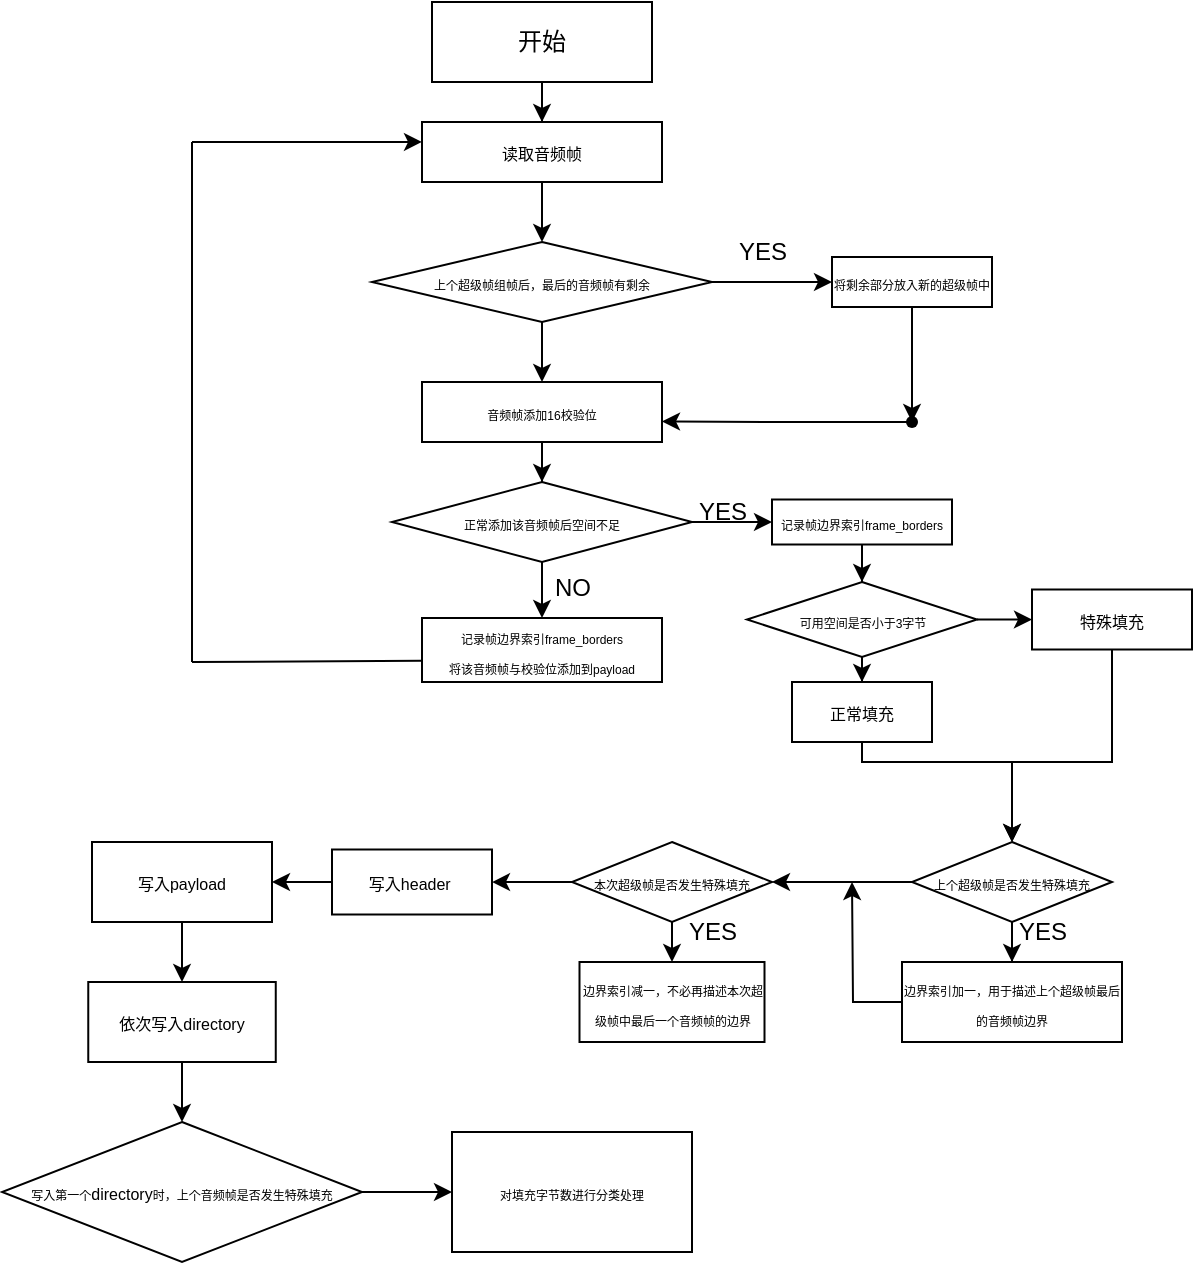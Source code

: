 <mxfile version="26.1.2">
  <diagram name="第 1 页" id="n6e04V7jjncT3Dm4Qbx1">
    <mxGraphModel dx="574" dy="1458" grid="1" gridSize="10" guides="1" tooltips="1" connect="1" arrows="1" fold="1" page="1" pageScale="1" pageWidth="827" pageHeight="1169" math="0" shadow="0">
      <root>
        <mxCell id="0" />
        <mxCell id="1" parent="0" />
        <mxCell id="FQrFjegRPgmL6ipm70EM-15" value="" style="edgeStyle=orthogonalEdgeStyle;rounded=0;orthogonalLoop=1;jettySize=auto;html=1;" edge="1" parent="1" source="H_5QPLYrO2WsYd4f-BC5-1" target="FQrFjegRPgmL6ipm70EM-16">
          <mxGeometry relative="1" as="geometry">
            <mxPoint x="275" y="50" as="targetPoint" />
          </mxGeometry>
        </mxCell>
        <mxCell id="H_5QPLYrO2WsYd4f-BC5-1" value="开始" style="rounded=0;whiteSpace=wrap;html=1;" parent="1" vertex="1">
          <mxGeometry x="220" y="-30" width="110" height="40" as="geometry" />
        </mxCell>
        <mxCell id="H_5QPLYrO2WsYd4f-BC5-11" value="" style="edgeStyle=orthogonalEdgeStyle;rounded=0;orthogonalLoop=1;jettySize=auto;html=1;" parent="1" source="H_5QPLYrO2WsYd4f-BC5-8" target="H_5QPLYrO2WsYd4f-BC5-10" edge="1">
          <mxGeometry relative="1" as="geometry" />
        </mxCell>
        <mxCell id="H_5QPLYrO2WsYd4f-BC5-14" value="" style="edgeStyle=orthogonalEdgeStyle;rounded=0;orthogonalLoop=1;jettySize=auto;html=1;" parent="1" source="H_5QPLYrO2WsYd4f-BC5-8" target="H_5QPLYrO2WsYd4f-BC5-13" edge="1">
          <mxGeometry relative="1" as="geometry" />
        </mxCell>
        <mxCell id="H_5QPLYrO2WsYd4f-BC5-8" value="&lt;font style=&quot;font-size: 6px;&quot;&gt;上个超级帧组帧后，最后的音频帧有剩余&lt;/font&gt;" style="rhombus;whiteSpace=wrap;html=1;rounded=0;" parent="1" vertex="1">
          <mxGeometry x="190" y="90" width="170" height="40" as="geometry" />
        </mxCell>
        <mxCell id="H_5QPLYrO2WsYd4f-BC5-16" value="" style="edgeStyle=orthogonalEdgeStyle;rounded=0;orthogonalLoop=1;jettySize=auto;html=1;" parent="1" source="H_5QPLYrO2WsYd4f-BC5-10" target="H_5QPLYrO2WsYd4f-BC5-15" edge="1">
          <mxGeometry relative="1" as="geometry" />
        </mxCell>
        <mxCell id="H_5QPLYrO2WsYd4f-BC5-10" value="&lt;font style=&quot;font-size: 6px;&quot;&gt;将剩余部分放入新的超级帧中&lt;/font&gt;" style="whiteSpace=wrap;html=1;rounded=0;" parent="1" vertex="1">
          <mxGeometry x="420" y="97.5" width="80" height="25" as="geometry" />
        </mxCell>
        <mxCell id="H_5QPLYrO2WsYd4f-BC5-12" value="YES" style="text;html=1;align=center;verticalAlign=middle;resizable=0;points=[];autosize=1;strokeColor=none;fillColor=none;" parent="1" vertex="1">
          <mxGeometry x="360" y="80" width="50" height="30" as="geometry" />
        </mxCell>
        <mxCell id="H_5QPLYrO2WsYd4f-BC5-21" value="" style="edgeStyle=orthogonalEdgeStyle;rounded=0;orthogonalLoop=1;jettySize=auto;html=1;" parent="1" source="H_5QPLYrO2WsYd4f-BC5-13" target="H_5QPLYrO2WsYd4f-BC5-20" edge="1">
          <mxGeometry relative="1" as="geometry" />
        </mxCell>
        <mxCell id="H_5QPLYrO2WsYd4f-BC5-13" value="&lt;font style=&quot;font-size: 6px;&quot;&gt;音频帧添加16校验位&lt;/font&gt;" style="rounded=0;whiteSpace=wrap;html=1;" parent="1" vertex="1">
          <mxGeometry x="215" y="160" width="120" height="30" as="geometry" />
        </mxCell>
        <mxCell id="H_5QPLYrO2WsYd4f-BC5-17" value="" style="edgeStyle=orthogonalEdgeStyle;rounded=0;orthogonalLoop=1;jettySize=auto;html=1;" parent="1" source="H_5QPLYrO2WsYd4f-BC5-15" edge="1">
          <mxGeometry relative="1" as="geometry">
            <mxPoint x="460" y="179.75" as="sourcePoint" />
            <mxPoint x="335" y="179.75" as="targetPoint" />
            <Array as="points" />
          </mxGeometry>
        </mxCell>
        <mxCell id="FQrFjegRPgmL6ipm70EM-2" value="" style="edgeStyle=orthogonalEdgeStyle;rounded=0;orthogonalLoop=1;jettySize=auto;html=1;" edge="1" parent="1" source="H_5QPLYrO2WsYd4f-BC5-20" target="FQrFjegRPgmL6ipm70EM-1">
          <mxGeometry relative="1" as="geometry" />
        </mxCell>
        <mxCell id="FQrFjegRPgmL6ipm70EM-5" value="" style="edgeStyle=orthogonalEdgeStyle;rounded=0;orthogonalLoop=1;jettySize=auto;html=1;" edge="1" parent="1" source="H_5QPLYrO2WsYd4f-BC5-20" target="FQrFjegRPgmL6ipm70EM-4">
          <mxGeometry relative="1" as="geometry" />
        </mxCell>
        <mxCell id="H_5QPLYrO2WsYd4f-BC5-20" value="&lt;font style=&quot;font-size: 6px;&quot;&gt;正常添加该音频帧后空间不足&lt;/font&gt;" style="rhombus;whiteSpace=wrap;html=1;rounded=0;" parent="1" vertex="1">
          <mxGeometry x="200" y="210" width="150" height="40" as="geometry" />
        </mxCell>
        <mxCell id="H_5QPLYrO2WsYd4f-BC5-23" value="" style="edgeStyle=orthogonalEdgeStyle;rounded=0;orthogonalLoop=1;jettySize=auto;html=1;" parent="1" target="H_5QPLYrO2WsYd4f-BC5-15" edge="1">
          <mxGeometry relative="1" as="geometry">
            <mxPoint x="460" y="179.75" as="sourcePoint" />
            <mxPoint x="335" y="179.75" as="targetPoint" />
            <Array as="points" />
          </mxGeometry>
        </mxCell>
        <mxCell id="H_5QPLYrO2WsYd4f-BC5-15" value="" style="shape=waypoint;sketch=0;size=6;pointerEvents=1;points=[];fillColor=default;resizable=0;rotatable=0;perimeter=centerPerimeter;snapToPoint=1;rounded=0;" parent="1" vertex="1">
          <mxGeometry x="450" y="170" width="20" height="20" as="geometry" />
        </mxCell>
        <mxCell id="FQrFjegRPgmL6ipm70EM-1" value="&lt;div&gt;&lt;span style=&quot;font-size: 6px; background-color: transparent; color: light-dark(rgb(0, 0, 0), rgb(255, 255, 255));&quot;&gt;记录帧边界索引frame_borders&lt;/span&gt;&lt;/div&gt;&lt;div&gt;&lt;span style=&quot;font-size: 6px; background-color: transparent; color: light-dark(rgb(0, 0, 0), rgb(255, 255, 255));&quot;&gt;将该音频帧与校验位添加到payload&lt;/span&gt;&lt;/div&gt;" style="rounded=0;whiteSpace=wrap;html=1;" vertex="1" parent="1">
          <mxGeometry x="215" y="278" width="120" height="32" as="geometry" />
        </mxCell>
        <mxCell id="FQrFjegRPgmL6ipm70EM-3" value="NO" style="text;html=1;align=center;verticalAlign=middle;resizable=0;points=[];autosize=1;strokeColor=none;fillColor=none;" vertex="1" parent="1">
          <mxGeometry x="270" y="248" width="40" height="30" as="geometry" />
        </mxCell>
        <mxCell id="FQrFjegRPgmL6ipm70EM-9" value="" style="edgeStyle=orthogonalEdgeStyle;rounded=0;orthogonalLoop=1;jettySize=auto;html=1;" edge="1" parent="1" source="FQrFjegRPgmL6ipm70EM-4" target="FQrFjegRPgmL6ipm70EM-8">
          <mxGeometry relative="1" as="geometry" />
        </mxCell>
        <mxCell id="FQrFjegRPgmL6ipm70EM-4" value="&lt;font style=&quot;font-size: 6px;&quot;&gt;记录帧边界索引&lt;/font&gt;&lt;span style=&quot;font-size: 6px;&quot;&gt;frame_borders&lt;/span&gt;" style="whiteSpace=wrap;html=1;rounded=0;" vertex="1" parent="1">
          <mxGeometry x="390" y="218.75" width="90" height="22.5" as="geometry" />
        </mxCell>
        <mxCell id="FQrFjegRPgmL6ipm70EM-26" value="" style="edgeStyle=orthogonalEdgeStyle;rounded=0;orthogonalLoop=1;jettySize=auto;html=1;" edge="1" parent="1" source="FQrFjegRPgmL6ipm70EM-8" target="FQrFjegRPgmL6ipm70EM-25">
          <mxGeometry relative="1" as="geometry" />
        </mxCell>
        <mxCell id="FQrFjegRPgmL6ipm70EM-28" value="" style="edgeStyle=orthogonalEdgeStyle;rounded=0;orthogonalLoop=1;jettySize=auto;html=1;" edge="1" parent="1" source="FQrFjegRPgmL6ipm70EM-8" target="FQrFjegRPgmL6ipm70EM-27">
          <mxGeometry relative="1" as="geometry" />
        </mxCell>
        <mxCell id="FQrFjegRPgmL6ipm70EM-8" value="&lt;font style=&quot;font-size: 6px;&quot;&gt;可用空间是否小于3字节&lt;/font&gt;" style="rhombus;whiteSpace=wrap;html=1;rounded=0;" vertex="1" parent="1">
          <mxGeometry x="377.5" y="260" width="115" height="37.5" as="geometry" />
        </mxCell>
        <mxCell id="FQrFjegRPgmL6ipm70EM-10" value="YES" style="text;html=1;align=center;verticalAlign=middle;resizable=0;points=[];autosize=1;strokeColor=none;fillColor=none;" vertex="1" parent="1">
          <mxGeometry x="340" y="210" width="50" height="30" as="geometry" />
        </mxCell>
        <mxCell id="FQrFjegRPgmL6ipm70EM-16" value="&lt;font style=&quot;font-size: 8px;&quot;&gt;读取音频帧&lt;/font&gt;" style="rounded=0;whiteSpace=wrap;html=1;" vertex="1" parent="1">
          <mxGeometry x="215" y="30" width="120" height="30" as="geometry" />
        </mxCell>
        <mxCell id="FQrFjegRPgmL6ipm70EM-19" value="" style="endArrow=classic;html=1;rounded=0;exitX=0.5;exitY=1;exitDx=0;exitDy=0;entryX=0.5;entryY=0;entryDx=0;entryDy=0;" edge="1" parent="1" source="FQrFjegRPgmL6ipm70EM-16" target="H_5QPLYrO2WsYd4f-BC5-8">
          <mxGeometry width="50" height="50" relative="1" as="geometry">
            <mxPoint x="270" y="110" as="sourcePoint" />
            <mxPoint x="320" y="60" as="targetPoint" />
          </mxGeometry>
        </mxCell>
        <mxCell id="FQrFjegRPgmL6ipm70EM-22" value="" style="endArrow=none;html=1;rounded=0;" edge="1" parent="1">
          <mxGeometry width="50" height="50" relative="1" as="geometry">
            <mxPoint x="100" y="300" as="sourcePoint" />
            <mxPoint x="100" y="40" as="targetPoint" />
          </mxGeometry>
        </mxCell>
        <mxCell id="FQrFjegRPgmL6ipm70EM-23" value="" style="endArrow=classic;html=1;rounded=0;entryX=0;entryY=0.333;entryDx=0;entryDy=0;entryPerimeter=0;" edge="1" parent="1" target="FQrFjegRPgmL6ipm70EM-16">
          <mxGeometry width="50" height="50" relative="1" as="geometry">
            <mxPoint x="100" y="40" as="sourcePoint" />
            <mxPoint x="320" y="140" as="targetPoint" />
          </mxGeometry>
        </mxCell>
        <mxCell id="FQrFjegRPgmL6ipm70EM-24" value="" style="endArrow=none;html=1;rounded=0;exitX=0;exitY=0.669;exitDx=0;exitDy=0;exitPerimeter=0;" edge="1" parent="1" source="FQrFjegRPgmL6ipm70EM-1">
          <mxGeometry width="50" height="50" relative="1" as="geometry">
            <mxPoint x="215.0" y="297.828" as="sourcePoint" />
            <mxPoint x="100" y="300" as="targetPoint" />
          </mxGeometry>
        </mxCell>
        <mxCell id="FQrFjegRPgmL6ipm70EM-31" value="" style="edgeStyle=orthogonalEdgeStyle;rounded=0;orthogonalLoop=1;jettySize=auto;html=1;" edge="1" parent="1" source="FQrFjegRPgmL6ipm70EM-25" target="FQrFjegRPgmL6ipm70EM-29">
          <mxGeometry relative="1" as="geometry">
            <Array as="points">
              <mxPoint x="435" y="350" />
              <mxPoint x="510" y="350" />
            </Array>
          </mxGeometry>
        </mxCell>
        <mxCell id="FQrFjegRPgmL6ipm70EM-25" value="&lt;font style=&quot;font-size: 8px;&quot;&gt;正常填充&lt;/font&gt;" style="whiteSpace=wrap;html=1;rounded=0;" vertex="1" parent="1">
          <mxGeometry x="400" y="310" width="70" height="30" as="geometry" />
        </mxCell>
        <mxCell id="FQrFjegRPgmL6ipm70EM-30" value="" style="edgeStyle=orthogonalEdgeStyle;rounded=0;orthogonalLoop=1;jettySize=auto;html=1;" edge="1" parent="1" source="FQrFjegRPgmL6ipm70EM-27" target="FQrFjegRPgmL6ipm70EM-29">
          <mxGeometry relative="1" as="geometry">
            <Array as="points">
              <mxPoint x="560" y="350" />
              <mxPoint x="510" y="350" />
            </Array>
          </mxGeometry>
        </mxCell>
        <mxCell id="FQrFjegRPgmL6ipm70EM-27" value="&lt;font style=&quot;font-size: 8px;&quot;&gt;特殊填充&lt;/font&gt;" style="whiteSpace=wrap;html=1;rounded=0;" vertex="1" parent="1">
          <mxGeometry x="520" y="263.75" width="80" height="30" as="geometry" />
        </mxCell>
        <mxCell id="FQrFjegRPgmL6ipm70EM-37" value="" style="edgeStyle=orthogonalEdgeStyle;rounded=0;orthogonalLoop=1;jettySize=auto;html=1;" edge="1" parent="1" source="FQrFjegRPgmL6ipm70EM-29" target="FQrFjegRPgmL6ipm70EM-36">
          <mxGeometry relative="1" as="geometry" />
        </mxCell>
        <mxCell id="FQrFjegRPgmL6ipm70EM-41" value="" style="edgeStyle=orthogonalEdgeStyle;rounded=0;orthogonalLoop=1;jettySize=auto;html=1;" edge="1" parent="1" source="FQrFjegRPgmL6ipm70EM-29" target="FQrFjegRPgmL6ipm70EM-40">
          <mxGeometry relative="1" as="geometry" />
        </mxCell>
        <mxCell id="FQrFjegRPgmL6ipm70EM-29" value="&lt;font style=&quot;font-size: 6px;&quot;&gt;上个超级帧是否发生特殊填充&lt;/font&gt;" style="rhombus;whiteSpace=wrap;html=1;rounded=0;" vertex="1" parent="1">
          <mxGeometry x="460" y="390" width="100" height="40" as="geometry" />
        </mxCell>
        <mxCell id="FQrFjegRPgmL6ipm70EM-42" style="edgeStyle=orthogonalEdgeStyle;rounded=0;orthogonalLoop=1;jettySize=auto;html=1;" edge="1" parent="1" source="FQrFjegRPgmL6ipm70EM-36">
          <mxGeometry relative="1" as="geometry">
            <mxPoint x="430" y="410" as="targetPoint" />
          </mxGeometry>
        </mxCell>
        <mxCell id="FQrFjegRPgmL6ipm70EM-36" value="&lt;span style=&quot;font-size: 6px;&quot;&gt;边界索引加一，用于描述上个超级帧最后的音频帧边界&lt;/span&gt;" style="whiteSpace=wrap;html=1;rounded=0;" vertex="1" parent="1">
          <mxGeometry x="455" y="450" width="110" height="40" as="geometry" />
        </mxCell>
        <mxCell id="FQrFjegRPgmL6ipm70EM-38" value="&lt;font style=&quot;font-size: 6px;&quot;&gt;边界索引减一，不必再描述本次超级帧中最后一个音频帧的边界&lt;/font&gt;" style="whiteSpace=wrap;html=1;rounded=0;" vertex="1" parent="1">
          <mxGeometry x="293.75" y="450" width="92.5" height="40" as="geometry" />
        </mxCell>
        <mxCell id="FQrFjegRPgmL6ipm70EM-43" value="" style="edgeStyle=orthogonalEdgeStyle;rounded=0;orthogonalLoop=1;jettySize=auto;html=1;" edge="1" parent="1" source="FQrFjegRPgmL6ipm70EM-40" target="FQrFjegRPgmL6ipm70EM-38">
          <mxGeometry relative="1" as="geometry" />
        </mxCell>
        <mxCell id="FQrFjegRPgmL6ipm70EM-47" value="" style="edgeStyle=orthogonalEdgeStyle;rounded=0;orthogonalLoop=1;jettySize=auto;html=1;" edge="1" parent="1" source="FQrFjegRPgmL6ipm70EM-40" target="FQrFjegRPgmL6ipm70EM-46">
          <mxGeometry relative="1" as="geometry" />
        </mxCell>
        <mxCell id="FQrFjegRPgmL6ipm70EM-40" value="&lt;span style=&quot;font-size: 6px;&quot;&gt;本次超级帧是否发生特殊填充&lt;/span&gt;" style="rhombus;whiteSpace=wrap;html=1;rounded=0;" vertex="1" parent="1">
          <mxGeometry x="290" y="390" width="100" height="40" as="geometry" />
        </mxCell>
        <mxCell id="FQrFjegRPgmL6ipm70EM-44" value="YES" style="text;html=1;align=center;verticalAlign=middle;resizable=0;points=[];autosize=1;strokeColor=none;fillColor=none;" vertex="1" parent="1">
          <mxGeometry x="500" y="420" width="50" height="30" as="geometry" />
        </mxCell>
        <mxCell id="FQrFjegRPgmL6ipm70EM-45" value="YES" style="text;html=1;align=center;verticalAlign=middle;resizable=0;points=[];autosize=1;strokeColor=none;fillColor=none;" vertex="1" parent="1">
          <mxGeometry x="335" y="420" width="50" height="30" as="geometry" />
        </mxCell>
        <mxCell id="FQrFjegRPgmL6ipm70EM-49" value="" style="edgeStyle=orthogonalEdgeStyle;rounded=0;orthogonalLoop=1;jettySize=auto;html=1;" edge="1" parent="1" source="FQrFjegRPgmL6ipm70EM-46" target="FQrFjegRPgmL6ipm70EM-48">
          <mxGeometry relative="1" as="geometry" />
        </mxCell>
        <mxCell id="FQrFjegRPgmL6ipm70EM-46" value="&lt;font style=&quot;font-size: 8px;&quot;&gt;写入header&amp;nbsp;&lt;/font&gt;" style="whiteSpace=wrap;html=1;rounded=0;" vertex="1" parent="1">
          <mxGeometry x="170" y="393.75" width="80" height="32.5" as="geometry" />
        </mxCell>
        <mxCell id="FQrFjegRPgmL6ipm70EM-51" value="" style="edgeStyle=orthogonalEdgeStyle;rounded=0;orthogonalLoop=1;jettySize=auto;html=1;" edge="1" parent="1" source="FQrFjegRPgmL6ipm70EM-48" target="FQrFjegRPgmL6ipm70EM-50">
          <mxGeometry relative="1" as="geometry" />
        </mxCell>
        <mxCell id="FQrFjegRPgmL6ipm70EM-48" value="&lt;font style=&quot;font-size: 8px;&quot;&gt;写入payload&lt;/font&gt;" style="whiteSpace=wrap;html=1;rounded=0;" vertex="1" parent="1">
          <mxGeometry x="50" y="390" width="90" height="40" as="geometry" />
        </mxCell>
        <mxCell id="FQrFjegRPgmL6ipm70EM-53" value="" style="edgeStyle=orthogonalEdgeStyle;rounded=0;orthogonalLoop=1;jettySize=auto;html=1;" edge="1" parent="1" source="FQrFjegRPgmL6ipm70EM-50" target="FQrFjegRPgmL6ipm70EM-52">
          <mxGeometry relative="1" as="geometry" />
        </mxCell>
        <mxCell id="FQrFjegRPgmL6ipm70EM-50" value="&lt;font style=&quot;font-size: 8px;&quot;&gt;依次写入directory&lt;/font&gt;" style="whiteSpace=wrap;html=1;rounded=0;" vertex="1" parent="1">
          <mxGeometry x="48.13" y="460" width="93.75" height="40" as="geometry" />
        </mxCell>
        <mxCell id="FQrFjegRPgmL6ipm70EM-55" value="" style="edgeStyle=orthogonalEdgeStyle;rounded=0;orthogonalLoop=1;jettySize=auto;html=1;" edge="1" parent="1" source="FQrFjegRPgmL6ipm70EM-52" target="FQrFjegRPgmL6ipm70EM-54">
          <mxGeometry relative="1" as="geometry" />
        </mxCell>
        <mxCell id="FQrFjegRPgmL6ipm70EM-52" value="&lt;font style=&quot;font-size: 6px;&quot;&gt;写入第一个&lt;span style=&quot;font-size: 8px;&quot;&gt;directory&lt;/span&gt;时，上个音频帧是否发生特殊填充&lt;/font&gt;" style="rhombus;whiteSpace=wrap;html=1;rounded=0;" vertex="1" parent="1">
          <mxGeometry x="5" y="530" width="180" height="70" as="geometry" />
        </mxCell>
        <mxCell id="FQrFjegRPgmL6ipm70EM-54" value="&lt;font style=&quot;font-size: 6px;&quot;&gt;对填充字节数进行分类处理&lt;/font&gt;" style="whiteSpace=wrap;html=1;rounded=0;" vertex="1" parent="1">
          <mxGeometry x="230" y="535" width="120" height="60" as="geometry" />
        </mxCell>
      </root>
    </mxGraphModel>
  </diagram>
</mxfile>
